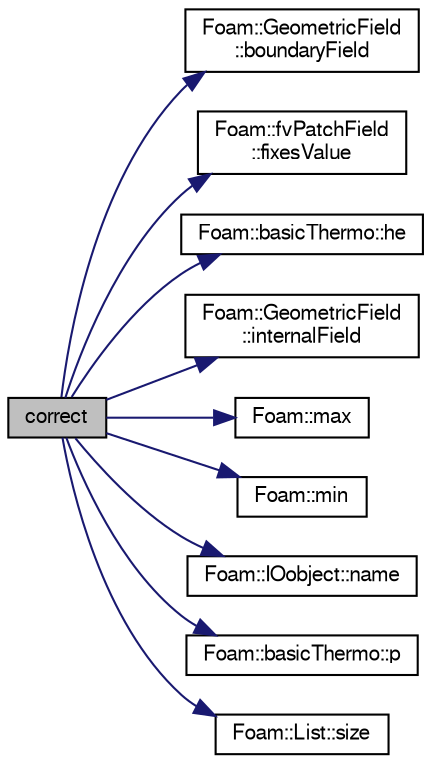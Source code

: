 digraph "correct"
{
  bgcolor="transparent";
  edge [fontname="FreeSans",fontsize="10",labelfontname="FreeSans",labelfontsize="10"];
  node [fontname="FreeSans",fontsize="10",shape=record];
  rankdir="LR";
  Node321 [label="correct",height=0.2,width=0.4,color="black", fillcolor="grey75", style="filled", fontcolor="black"];
  Node321 -> Node322 [color="midnightblue",fontsize="10",style="solid",fontname="FreeSans"];
  Node322 [label="Foam::GeometricField\l::boundaryField",height=0.2,width=0.4,color="black",URL="$a22434.html#a3c6c1a789b48ea0c5e8bff64f9c14f2d",tooltip="Return reference to GeometricBoundaryField. "];
  Node321 -> Node323 [color="midnightblue",fontsize="10",style="solid",fontname="FreeSans"];
  Node323 [label="Foam::fvPatchField\l::fixesValue",height=0.2,width=0.4,color="black",URL="$a22354.html#a0de932061a01f71d2b747c01a4d1a467",tooltip="Return true if this patch field fixes a value. "];
  Node321 -> Node324 [color="midnightblue",fontsize="10",style="solid",fontname="FreeSans"];
  Node324 [label="Foam::basicThermo::he",height=0.2,width=0.4,color="black",URL="$a29734.html#a662d59ddd0d78a76cd9838b63db0dc27",tooltip="Enthalpy/Internal energy [J/kg]. "];
  Node321 -> Node325 [color="midnightblue",fontsize="10",style="solid",fontname="FreeSans"];
  Node325 [label="Foam::GeometricField\l::internalField",height=0.2,width=0.4,color="black",URL="$a22434.html#a9536140d36d69bbac40496f6b817aa0a",tooltip="Return internal field. "];
  Node321 -> Node326 [color="midnightblue",fontsize="10",style="solid",fontname="FreeSans"];
  Node326 [label="Foam::max",height=0.2,width=0.4,color="black",URL="$a21124.html#ac993e906cf2774ae77e666bc24e81733"];
  Node321 -> Node327 [color="midnightblue",fontsize="10",style="solid",fontname="FreeSans"];
  Node327 [label="Foam::min",height=0.2,width=0.4,color="black",URL="$a21124.html#a253e112ad2d56d96230ff39ea7f442dc"];
  Node321 -> Node328 [color="midnightblue",fontsize="10",style="solid",fontname="FreeSans"];
  Node328 [label="Foam::IOobject::name",height=0.2,width=0.4,color="black",URL="$a26142.html#acc80e00a8ac919288fb55bd14cc88bf6",tooltip="Return name. "];
  Node321 -> Node329 [color="midnightblue",fontsize="10",style="solid",fontname="FreeSans"];
  Node329 [label="Foam::basicThermo::p",height=0.2,width=0.4,color="black",URL="$a29734.html#a559539638a23431ca4b538c03b46e746",tooltip="Pressure [Pa]. "];
  Node321 -> Node330 [color="midnightblue",fontsize="10",style="solid",fontname="FreeSans"];
  Node330 [label="Foam::List::size",height=0.2,width=0.4,color="black",URL="$a25694.html#a8a5f6fa29bd4b500caf186f60245b384",tooltip="Override size to be inconsistent with allocated storage. "];
}

